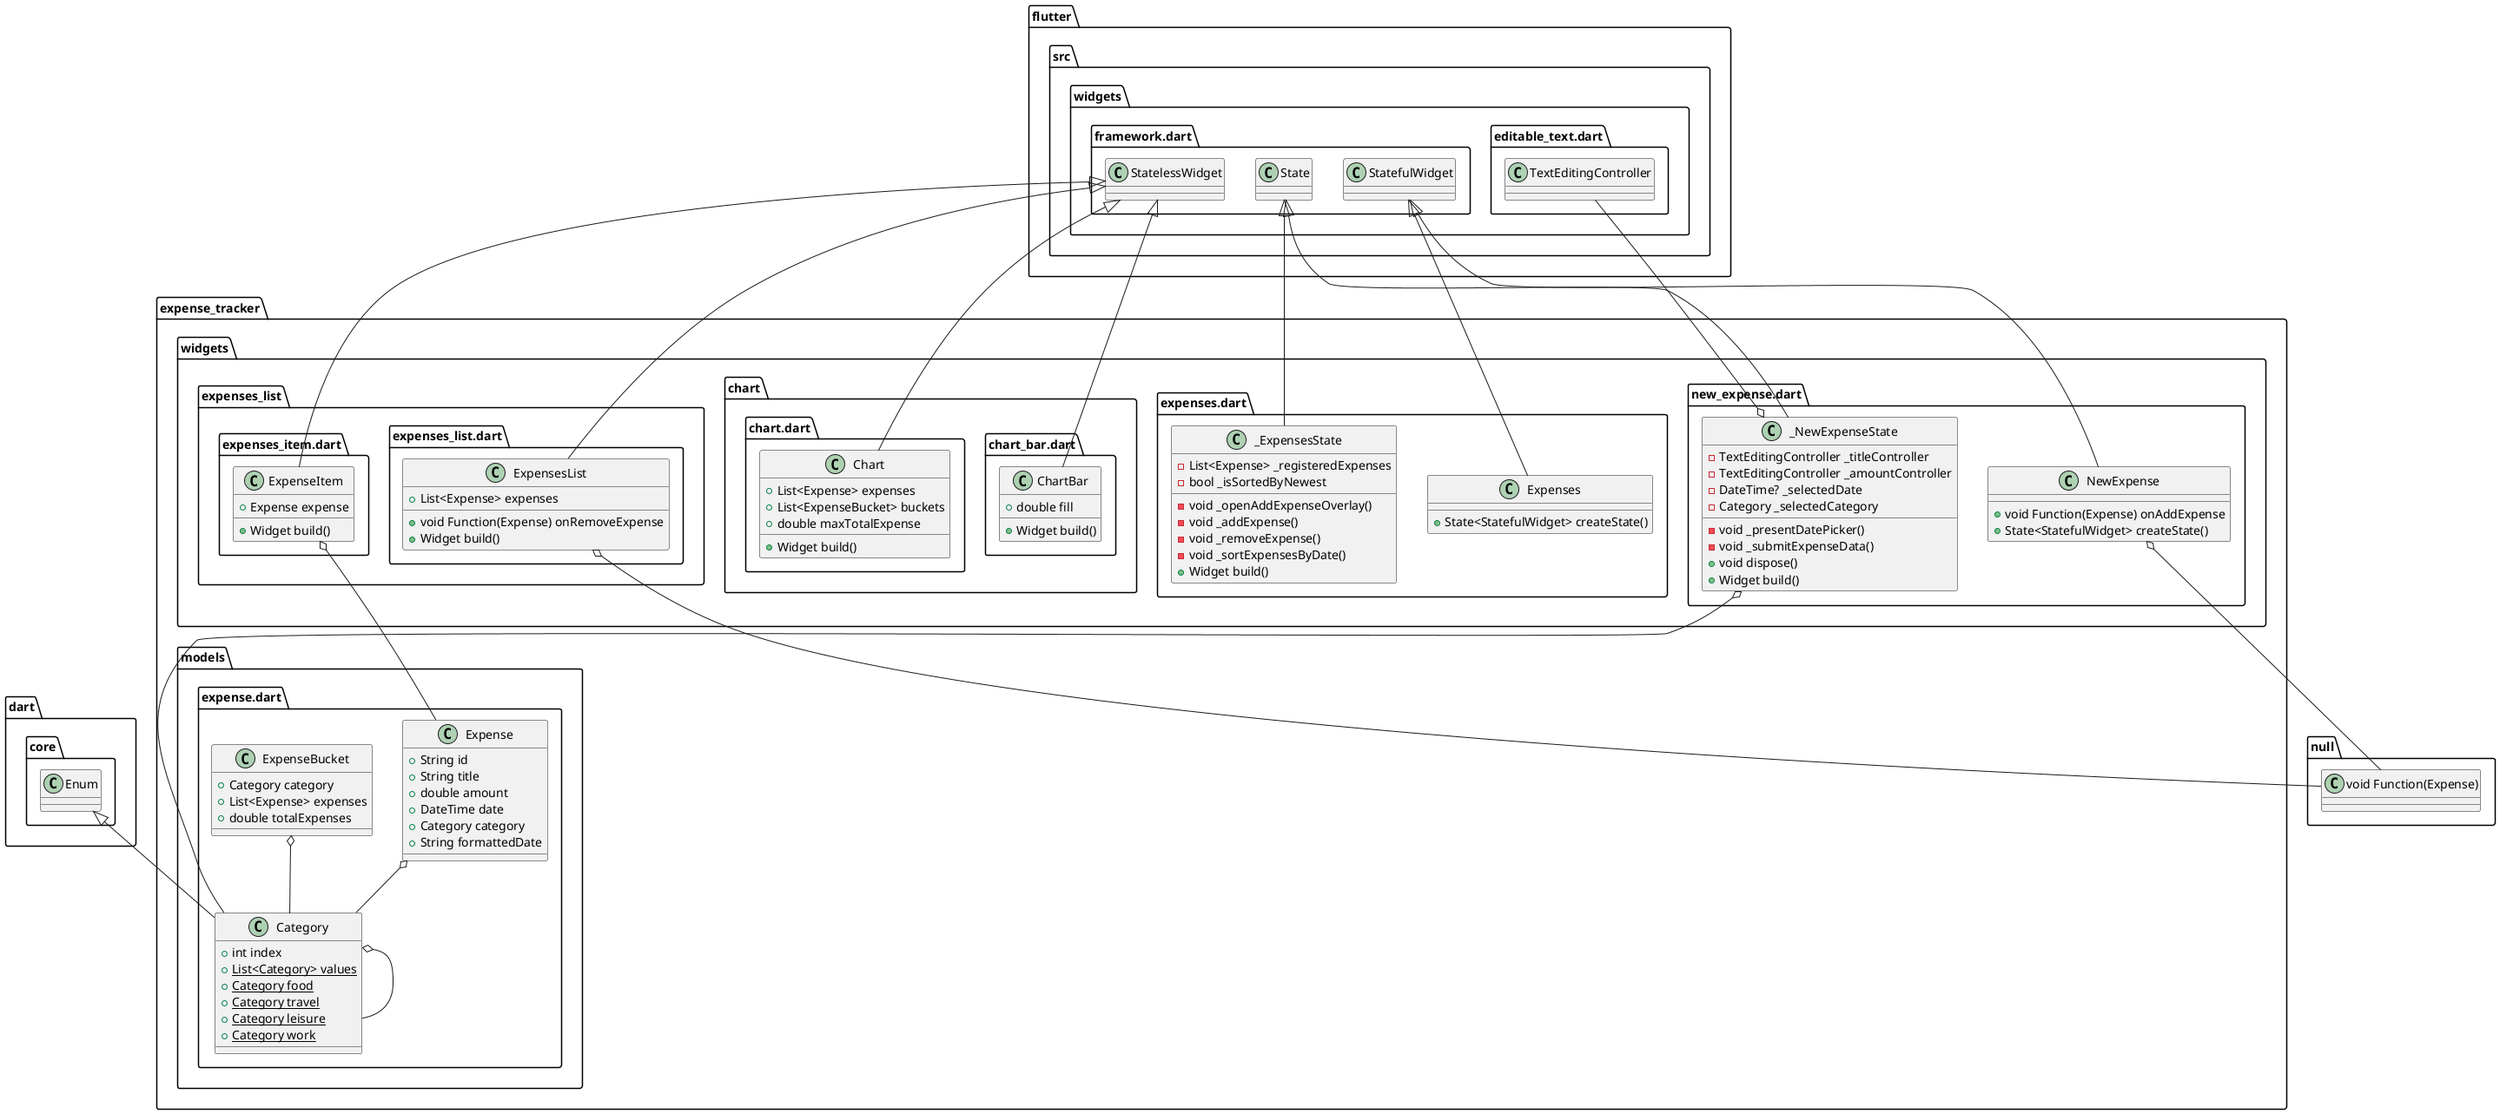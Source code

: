 @startuml
set namespaceSeparator ::

class "expense_tracker::models::expense.dart::Expense" {
  +String id
  +String title
  +double amount
  +DateTime date
  +Category category
  +String formattedDate
}

"expense_tracker::models::expense.dart::Expense" o-- "expense_tracker::models::expense.dart::Category"

class "expense_tracker::models::expense.dart::ExpenseBucket" {
  +Category category
  +List<Expense> expenses
  +double totalExpenses
}

"expense_tracker::models::expense.dart::ExpenseBucket" o-- "expense_tracker::models::expense.dart::Category"

class "expense_tracker::models::expense.dart::Category" {
  +int index
  {static} +List<Category> values
  {static} +Category food
  {static} +Category travel
  {static} +Category leisure
  {static} +Category work
}

"expense_tracker::models::expense.dart::Category" o-- "expense_tracker::models::expense.dart::Category"
"dart::core::Enum" <|-- "expense_tracker::models::expense.dart::Category"

class "expense_tracker::widgets::new_expense.dart::NewExpense" {
  +void Function(Expense) onAddExpense
  +State<StatefulWidget> createState()
}

"expense_tracker::widgets::new_expense.dart::NewExpense" o-- "null::void Function(Expense)"
"flutter::src::widgets::framework.dart::StatefulWidget" <|-- "expense_tracker::widgets::new_expense.dart::NewExpense"

class "expense_tracker::widgets::new_expense.dart::_NewExpenseState" {
  -TextEditingController _titleController
  -TextEditingController _amountController
  -DateTime? _selectedDate
  -Category _selectedCategory
  -void _presentDatePicker()
  -void _submitExpenseData()
  +void dispose()
  +Widget build()
}

"expense_tracker::widgets::new_expense.dart::_NewExpenseState" o-- "flutter::src::widgets::editable_text.dart::TextEditingController"
"expense_tracker::widgets::new_expense.dart::_NewExpenseState" o-- "expense_tracker::models::expense.dart::Category"
"flutter::src::widgets::framework.dart::State" <|-- "expense_tracker::widgets::new_expense.dart::_NewExpenseState"

class "expense_tracker::widgets::expenses.dart::Expenses" {
  +State<StatefulWidget> createState()
}

"flutter::src::widgets::framework.dart::StatefulWidget" <|-- "expense_tracker::widgets::expenses.dart::Expenses"

class "expense_tracker::widgets::expenses.dart::_ExpensesState" {
  -List<Expense> _registeredExpenses
  -bool _isSortedByNewest
  -void _openAddExpenseOverlay()
  -void _addExpense()
  -void _removeExpense()
  -void _sortExpensesByDate()
  +Widget build()
}

"flutter::src::widgets::framework.dart::State" <|-- "expense_tracker::widgets::expenses.dart::_ExpensesState"

class "expense_tracker::widgets::chart::chart_bar.dart::ChartBar" {
  +double fill
  +Widget build()
}

"flutter::src::widgets::framework.dart::StatelessWidget" <|-- "expense_tracker::widgets::chart::chart_bar.dart::ChartBar"

class "expense_tracker::widgets::chart::chart.dart::Chart" {
  +List<Expense> expenses
  +List<ExpenseBucket> buckets
  +double maxTotalExpense
  +Widget build()
}

"flutter::src::widgets::framework.dart::StatelessWidget" <|-- "expense_tracker::widgets::chart::chart.dart::Chart"

class "expense_tracker::widgets::expenses_list::expenses_item.dart::ExpenseItem" {
  +Expense expense
  +Widget build()
}

"expense_tracker::widgets::expenses_list::expenses_item.dart::ExpenseItem" o-- "expense_tracker::models::expense.dart::Expense"
"flutter::src::widgets::framework.dart::StatelessWidget" <|-- "expense_tracker::widgets::expenses_list::expenses_item.dart::ExpenseItem"

class "expense_tracker::widgets::expenses_list::expenses_list.dart::ExpensesList" {
  +List<Expense> expenses
  +void Function(Expense) onRemoveExpense
  +Widget build()
}

"expense_tracker::widgets::expenses_list::expenses_list.dart::ExpensesList" o-- "null::void Function(Expense)"
"flutter::src::widgets::framework.dart::StatelessWidget" <|-- "expense_tracker::widgets::expenses_list::expenses_list.dart::ExpensesList"


@enduml